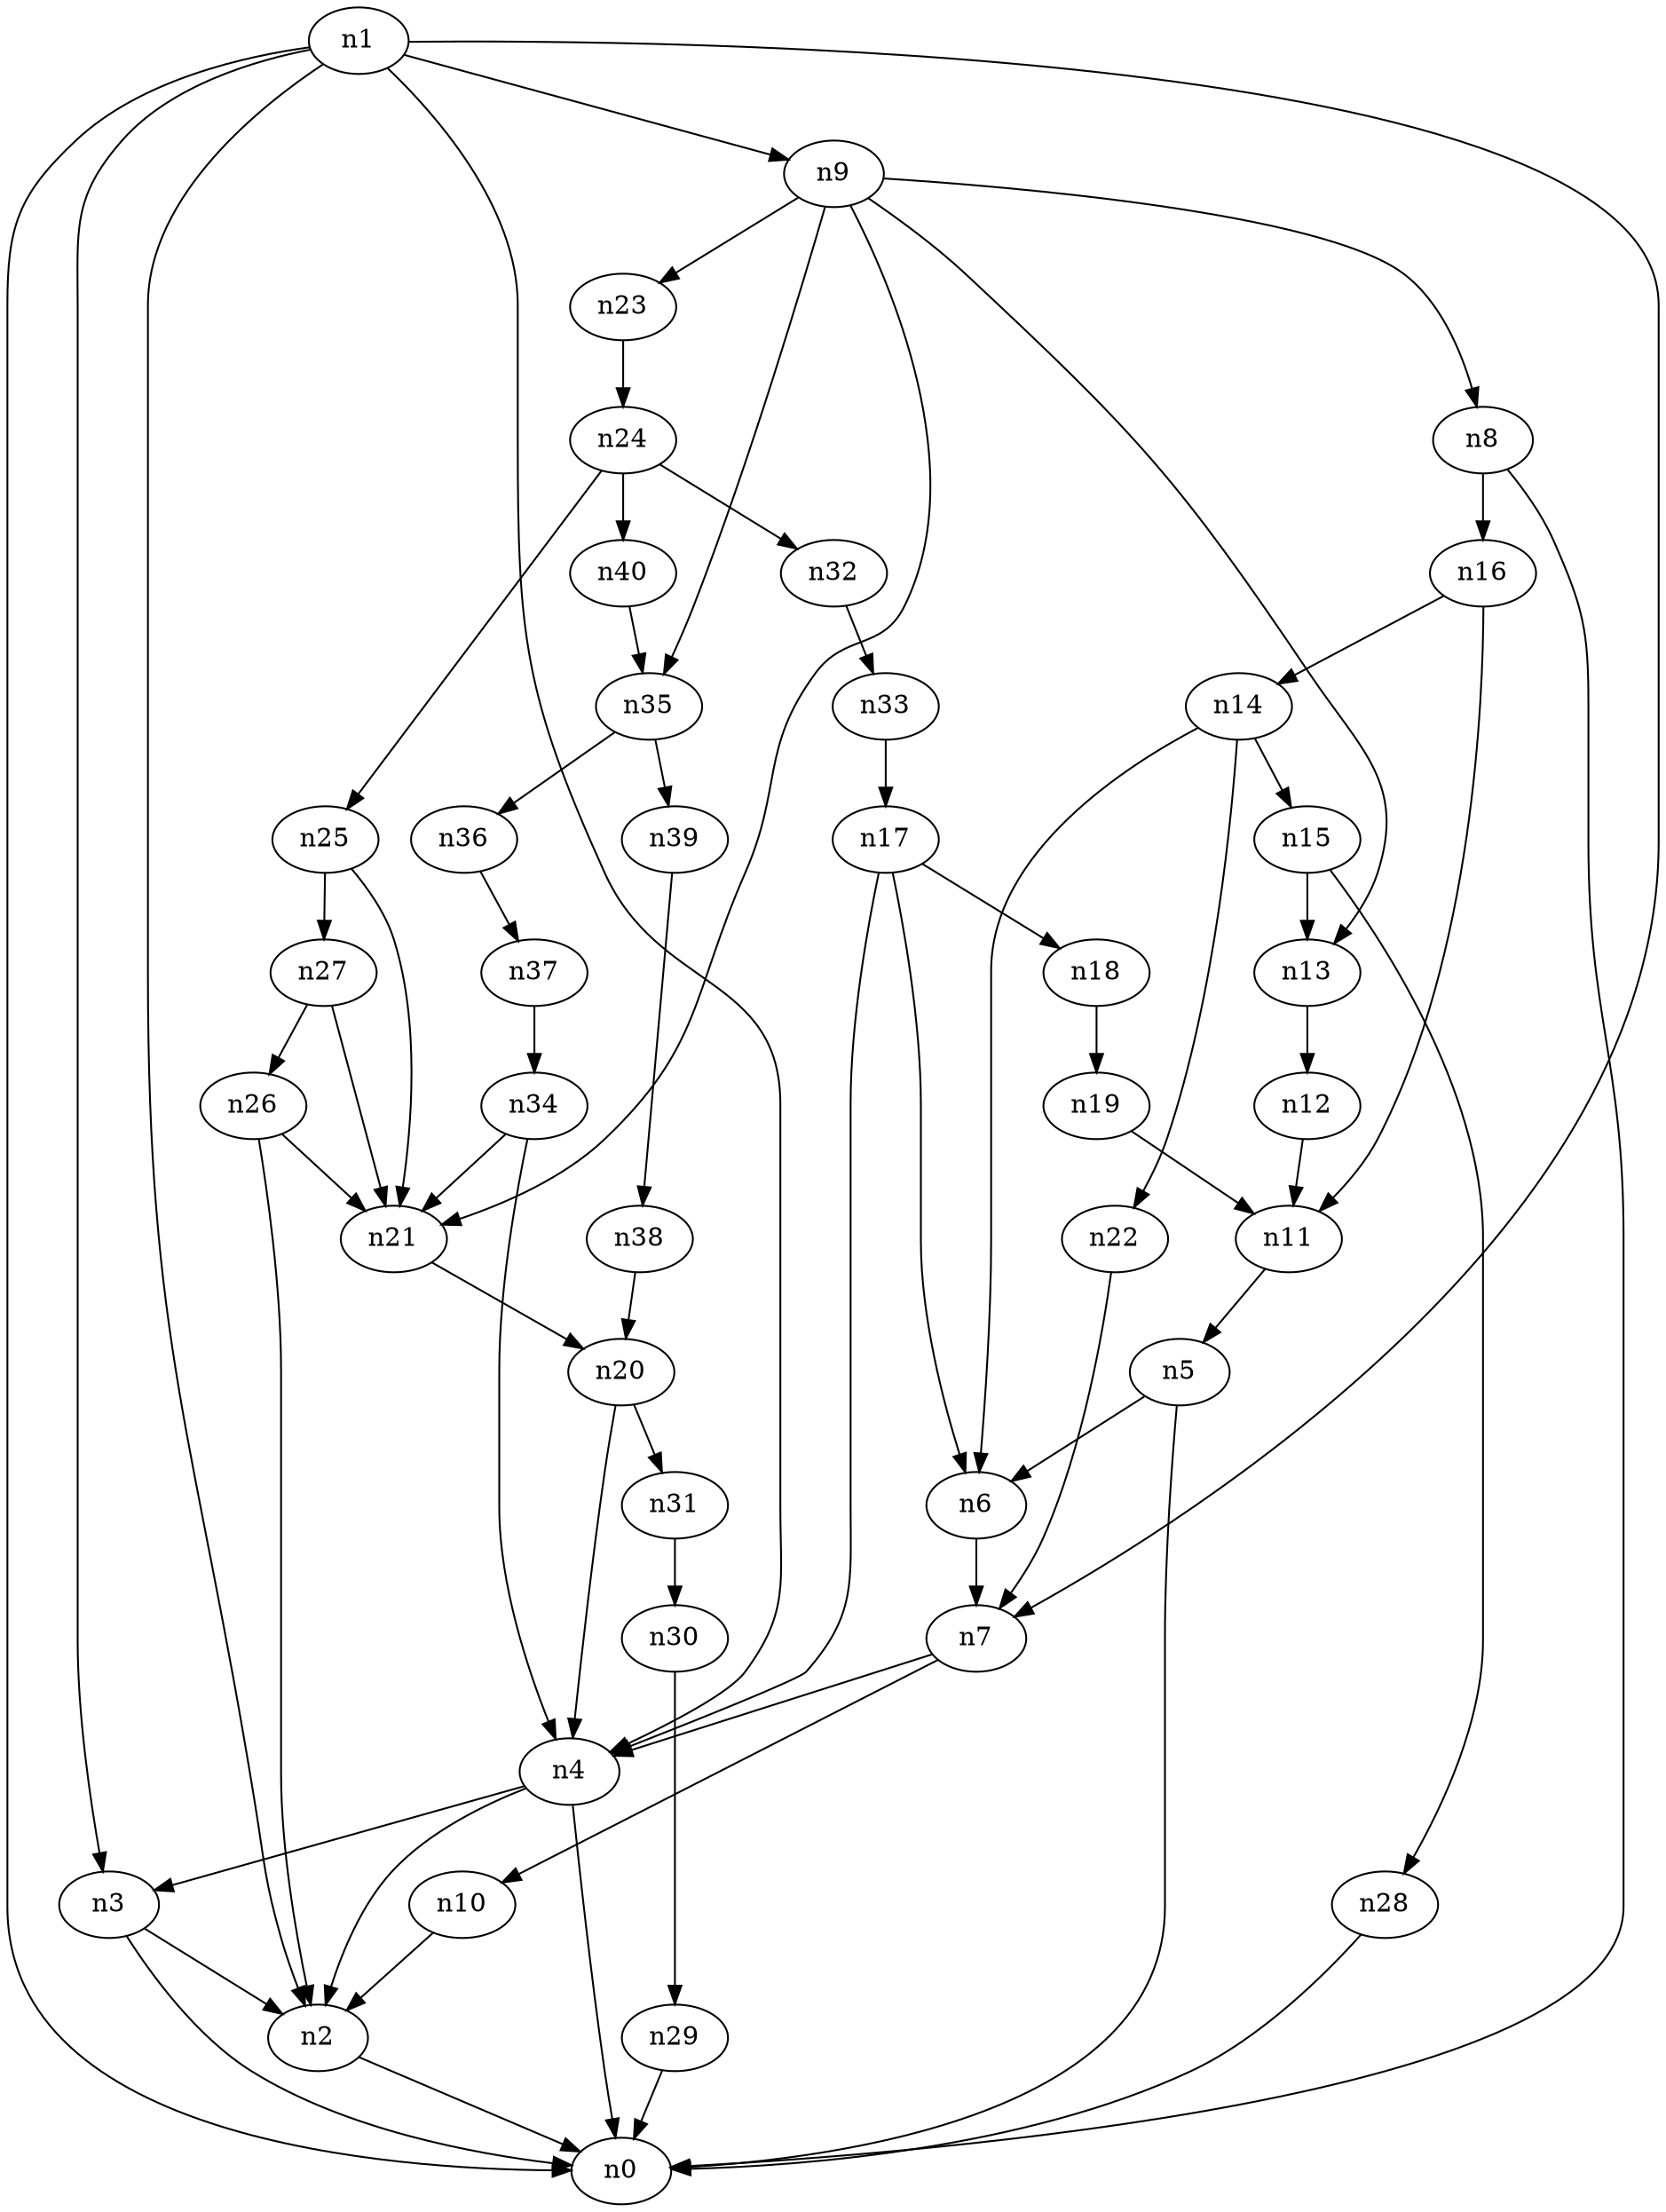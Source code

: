 digraph G {
	n1 -> n0	 [_graphml_id=e0];
	n1 -> n2	 [_graphml_id=e1];
	n1 -> n3	 [_graphml_id=e6];
	n1 -> n4	 [_graphml_id=e9];
	n1 -> n7	 [_graphml_id=e13];
	n1 -> n9	 [_graphml_id=e16];
	n2 -> n0	 [_graphml_id=e5];
	n3 -> n0	 [_graphml_id=e8];
	n3 -> n2	 [_graphml_id=e2];
	n4 -> n0	 [_graphml_id=e4];
	n4 -> n2	 [_graphml_id=e7];
	n4 -> n3	 [_graphml_id=e3];
	n5 -> n0	 [_graphml_id=e10];
	n5 -> n6	 [_graphml_id=e11];
	n6 -> n7	 [_graphml_id=e12];
	n7 -> n4	 [_graphml_id=e19];
	n7 -> n10	 [_graphml_id=e17];
	n8 -> n0	 [_graphml_id=e14];
	n8 -> n16	 [_graphml_id=e28];
	n9 -> n8	 [_graphml_id=e15];
	n9 -> n13	 [_graphml_id=e23];
	n9 -> n21	 [_graphml_id=e36];
	n9 -> n23	 [_graphml_id=e40];
	n9 -> n35	 [_graphml_id=e60];
	n10 -> n2	 [_graphml_id=e18];
	n11 -> n5	 [_graphml_id=e20];
	n12 -> n11	 [_graphml_id=e21];
	n13 -> n12	 [_graphml_id=e22];
	n14 -> n6	 [_graphml_id=e24];
	n14 -> n15	 [_graphml_id=e25];
	n14 -> n22	 [_graphml_id=e38];
	n15 -> n13	 [_graphml_id=e26];
	n15 -> n28	 [_graphml_id=e47];
	n16 -> n11	 [_graphml_id=e27];
	n16 -> n14	 [_graphml_id=e29];
	n17 -> n4	 [_graphml_id=e39];
	n17 -> n6	 [_graphml_id=e30];
	n17 -> n18	 [_graphml_id=e31];
	n18 -> n19	 [_graphml_id=e32];
	n19 -> n11	 [_graphml_id=e33];
	n20 -> n4	 [_graphml_id=e34];
	n20 -> n31	 [_graphml_id=e53];
	n21 -> n20	 [_graphml_id=e35];
	n22 -> n7	 [_graphml_id=e37];
	n23 -> n24	 [_graphml_id=e41];
	n24 -> n25	 [_graphml_id=e42];
	n24 -> n32	 [_graphml_id=e54];
	n24 -> n40	 [_graphml_id=e68];
	n25 -> n21	 [_graphml_id=e43];
	n25 -> n27	 [_graphml_id=e49];
	n26 -> n2	 [_graphml_id=e44];
	n26 -> n21	 [_graphml_id=e59];
	n27 -> n21	 [_graphml_id=e46];
	n27 -> n26	 [_graphml_id=e45];
	n28 -> n0	 [_graphml_id=e48];
	n29 -> n0	 [_graphml_id=e50];
	n30 -> n29	 [_graphml_id=e51];
	n31 -> n30	 [_graphml_id=e52];
	n32 -> n33	 [_graphml_id=e55];
	n33 -> n17	 [_graphml_id=e56];
	n34 -> n4	 [_graphml_id=e58];
	n34 -> n21	 [_graphml_id=e57];
	n35 -> n36	 [_graphml_id=e61];
	n35 -> n39	 [_graphml_id=e66];
	n36 -> n37	 [_graphml_id=e62];
	n37 -> n34	 [_graphml_id=e63];
	n38 -> n20	 [_graphml_id=e64];
	n39 -> n38	 [_graphml_id=e65];
	n40 -> n35	 [_graphml_id=e67];
}
